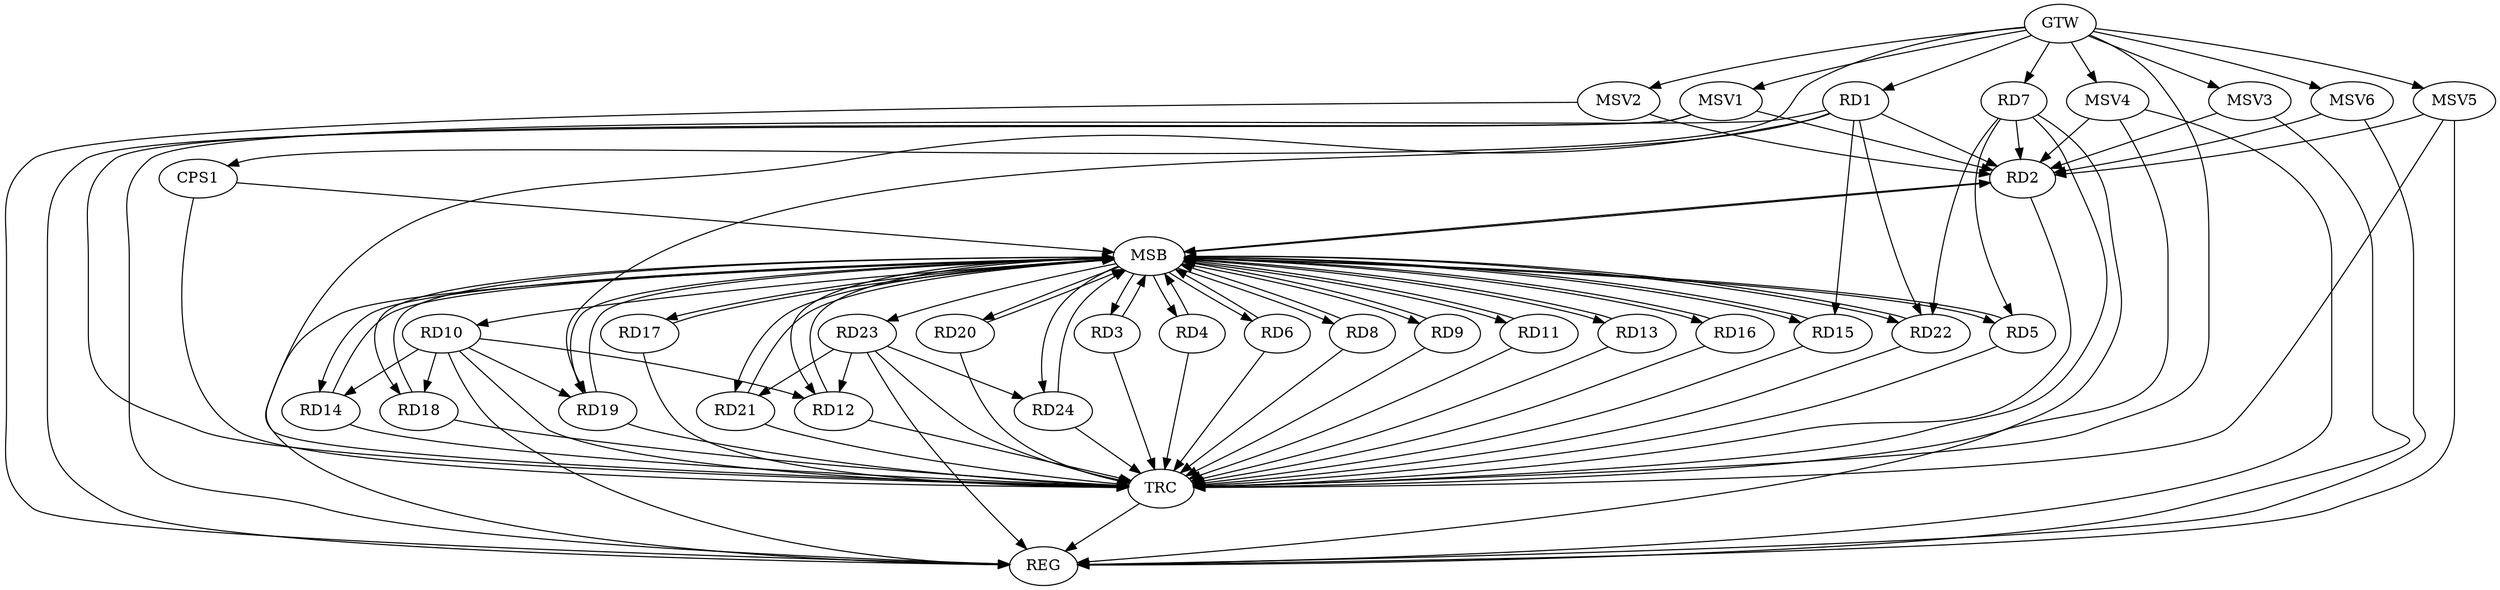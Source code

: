 strict digraph G {
  RD1 [ label="RD1" ];
  RD2 [ label="RD2" ];
  RD3 [ label="RD3" ];
  RD4 [ label="RD4" ];
  RD5 [ label="RD5" ];
  RD6 [ label="RD6" ];
  RD7 [ label="RD7" ];
  RD8 [ label="RD8" ];
  RD9 [ label="RD9" ];
  RD10 [ label="RD10" ];
  RD11 [ label="RD11" ];
  RD12 [ label="RD12" ];
  RD13 [ label="RD13" ];
  RD14 [ label="RD14" ];
  RD15 [ label="RD15" ];
  RD16 [ label="RD16" ];
  RD17 [ label="RD17" ];
  RD18 [ label="RD18" ];
  RD19 [ label="RD19" ];
  RD20 [ label="RD20" ];
  RD21 [ label="RD21" ];
  RD22 [ label="RD22" ];
  RD23 [ label="RD23" ];
  RD24 [ label="RD24" ];
  CPS1 [ label="CPS1" ];
  GTW [ label="GTW" ];
  REG [ label="REG" ];
  MSB [ label="MSB" ];
  TRC [ label="TRC" ];
  MSV1 [ label="MSV1" ];
  MSV2 [ label="MSV2" ];
  MSV3 [ label="MSV3" ];
  MSV4 [ label="MSV4" ];
  MSV5 [ label="MSV5" ];
  MSV6 [ label="MSV6" ];
  RD1 -> RD2;
  RD1 -> RD15;
  RD1 -> RD19;
  RD1 -> RD22;
  RD7 -> RD2;
  RD7 -> RD5;
  RD7 -> RD22;
  RD10 -> RD12;
  RD10 -> RD14;
  RD10 -> RD18;
  RD10 -> RD19;
  RD23 -> RD12;
  RD23 -> RD21;
  RD23 -> RD24;
  GTW -> RD1;
  GTW -> RD7;
  GTW -> CPS1;
  RD1 -> REG;
  RD7 -> REG;
  RD10 -> REG;
  RD23 -> REG;
  RD2 -> MSB;
  MSB -> REG;
  RD3 -> MSB;
  MSB -> RD6;
  MSB -> RD15;
  MSB -> RD22;
  MSB -> RD24;
  RD4 -> MSB;
  MSB -> RD12;
  MSB -> RD13;
  MSB -> RD18;
  RD5 -> MSB;
  MSB -> RD17;
  RD6 -> MSB;
  MSB -> RD14;
  RD8 -> MSB;
  RD9 -> MSB;
  MSB -> RD8;
  RD11 -> MSB;
  RD12 -> MSB;
  MSB -> RD10;
  MSB -> RD23;
  RD13 -> MSB;
  MSB -> RD5;
  MSB -> RD16;
  MSB -> RD21;
  RD14 -> MSB;
  MSB -> RD3;
  RD15 -> MSB;
  MSB -> RD19;
  RD16 -> MSB;
  MSB -> RD11;
  RD17 -> MSB;
  RD18 -> MSB;
  MSB -> RD4;
  MSB -> RD20;
  RD19 -> MSB;
  RD20 -> MSB;
  MSB -> RD9;
  RD21 -> MSB;
  RD22 -> MSB;
  RD24 -> MSB;
  CPS1 -> MSB;
  MSB -> RD2;
  RD1 -> TRC;
  RD2 -> TRC;
  RD3 -> TRC;
  RD4 -> TRC;
  RD5 -> TRC;
  RD6 -> TRC;
  RD7 -> TRC;
  RD8 -> TRC;
  RD9 -> TRC;
  RD10 -> TRC;
  RD11 -> TRC;
  RD12 -> TRC;
  RD13 -> TRC;
  RD14 -> TRC;
  RD15 -> TRC;
  RD16 -> TRC;
  RD17 -> TRC;
  RD18 -> TRC;
  RD19 -> TRC;
  RD20 -> TRC;
  RD21 -> TRC;
  RD22 -> TRC;
  RD23 -> TRC;
  RD24 -> TRC;
  CPS1 -> TRC;
  GTW -> TRC;
  TRC -> REG;
  MSV1 -> RD2;
  GTW -> MSV1;
  MSV1 -> REG;
  MSV1 -> TRC;
  MSV2 -> RD2;
  GTW -> MSV2;
  MSV2 -> REG;
  MSV3 -> RD2;
  GTW -> MSV3;
  MSV3 -> REG;
  MSV4 -> RD2;
  MSV5 -> RD2;
  GTW -> MSV4;
  MSV4 -> REG;
  MSV4 -> TRC;
  GTW -> MSV5;
  MSV5 -> REG;
  MSV5 -> TRC;
  MSV6 -> RD2;
  GTW -> MSV6;
  MSV6 -> REG;
}
